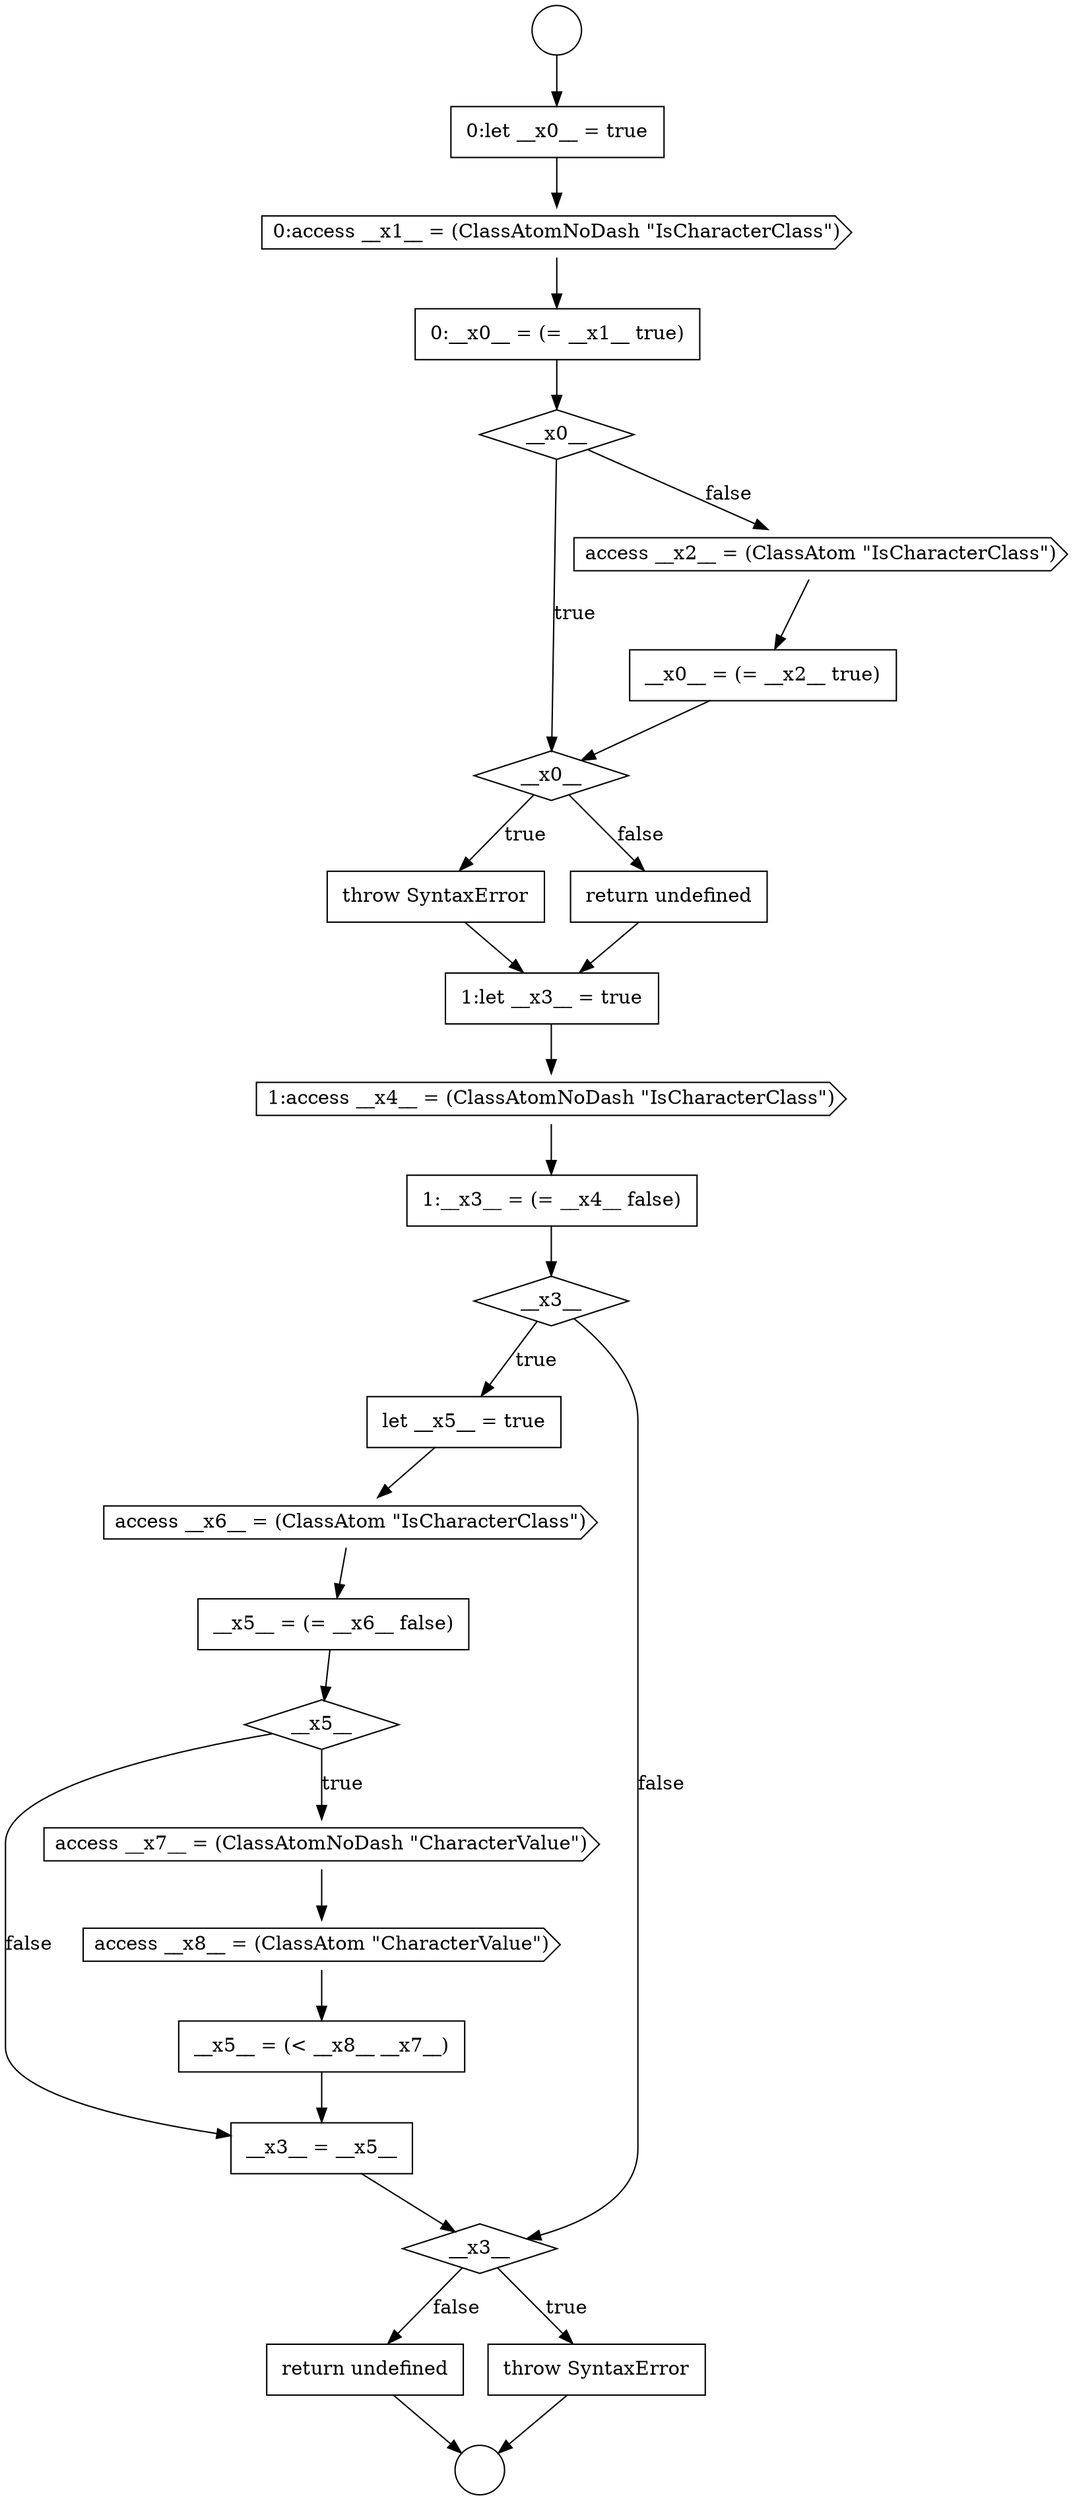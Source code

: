 digraph {
  node20534 [shape=circle label=" " color="black" fillcolor="white" style=filled]
  node20537 [shape=cds, label=<<font color="black">0:access __x1__ = (ClassAtomNoDash &quot;IsCharacterClass&quot;)</font>> color="black" fillcolor="white" style=filled]
  node20556 [shape=none, margin=0, label=<<font color="black">
    <table border="0" cellborder="1" cellspacing="0" cellpadding="10">
      <tr><td align="left">__x3__ = __x5__</td></tr>
    </table>
  </font>> color="black" fillcolor="white" style=filled]
  node20541 [shape=none, margin=0, label=<<font color="black">
    <table border="0" cellborder="1" cellspacing="0" cellpadding="10">
      <tr><td align="left">__x0__ = (= __x2__ true)</td></tr>
    </table>
  </font>> color="black" fillcolor="white" style=filled]
  node20551 [shape=none, margin=0, label=<<font color="black">
    <table border="0" cellborder="1" cellspacing="0" cellpadding="10">
      <tr><td align="left">__x5__ = (= __x6__ false)</td></tr>
    </table>
  </font>> color="black" fillcolor="white" style=filled]
  node20547 [shape=none, margin=0, label=<<font color="black">
    <table border="0" cellborder="1" cellspacing="0" cellpadding="10">
      <tr><td align="left">1:__x3__ = (= __x4__ false)</td></tr>
    </table>
  </font>> color="black" fillcolor="white" style=filled]
  node20550 [shape=cds, label=<<font color="black">access __x6__ = (ClassAtom &quot;IsCharacterClass&quot;)</font>> color="black" fillcolor="white" style=filled]
  node20546 [shape=cds, label=<<font color="black">1:access __x4__ = (ClassAtomNoDash &quot;IsCharacterClass&quot;)</font>> color="black" fillcolor="white" style=filled]
  node20549 [shape=none, margin=0, label=<<font color="black">
    <table border="0" cellborder="1" cellspacing="0" cellpadding="10">
      <tr><td align="left">let __x5__ = true</td></tr>
    </table>
  </font>> color="black" fillcolor="white" style=filled]
  node20554 [shape=cds, label=<<font color="black">access __x8__ = (ClassAtom &quot;CharacterValue&quot;)</font>> color="black" fillcolor="white" style=filled]
  node20539 [shape=diamond, label=<<font color="black">__x0__</font>> color="black" fillcolor="white" style=filled]
  node20545 [shape=none, margin=0, label=<<font color="black">
    <table border="0" cellborder="1" cellspacing="0" cellpadding="10">
      <tr><td align="left">1:let __x3__ = true</td></tr>
    </table>
  </font>> color="black" fillcolor="white" style=filled]
  node20543 [shape=none, margin=0, label=<<font color="black">
    <table border="0" cellborder="1" cellspacing="0" cellpadding="10">
      <tr><td align="left">throw SyntaxError</td></tr>
    </table>
  </font>> color="black" fillcolor="white" style=filled]
  node20552 [shape=diamond, label=<<font color="black">__x5__</font>> color="black" fillcolor="white" style=filled]
  node20535 [shape=circle label=" " color="black" fillcolor="white" style=filled]
  node20548 [shape=diamond, label=<<font color="black">__x3__</font>> color="black" fillcolor="white" style=filled]
  node20559 [shape=none, margin=0, label=<<font color="black">
    <table border="0" cellborder="1" cellspacing="0" cellpadding="10">
      <tr><td align="left">return undefined</td></tr>
    </table>
  </font>> color="black" fillcolor="white" style=filled]
  node20544 [shape=none, margin=0, label=<<font color="black">
    <table border="0" cellborder="1" cellspacing="0" cellpadding="10">
      <tr><td align="left">return undefined</td></tr>
    </table>
  </font>> color="black" fillcolor="white" style=filled]
  node20538 [shape=none, margin=0, label=<<font color="black">
    <table border="0" cellborder="1" cellspacing="0" cellpadding="10">
      <tr><td align="left">0:__x0__ = (= __x1__ true)</td></tr>
    </table>
  </font>> color="black" fillcolor="white" style=filled]
  node20553 [shape=cds, label=<<font color="black">access __x7__ = (ClassAtomNoDash &quot;CharacterValue&quot;)</font>> color="black" fillcolor="white" style=filled]
  node20557 [shape=diamond, label=<<font color="black">__x3__</font>> color="black" fillcolor="white" style=filled]
  node20542 [shape=diamond, label=<<font color="black">__x0__</font>> color="black" fillcolor="white" style=filled]
  node20558 [shape=none, margin=0, label=<<font color="black">
    <table border="0" cellborder="1" cellspacing="0" cellpadding="10">
      <tr><td align="left">throw SyntaxError</td></tr>
    </table>
  </font>> color="black" fillcolor="white" style=filled]
  node20536 [shape=none, margin=0, label=<<font color="black">
    <table border="0" cellborder="1" cellspacing="0" cellpadding="10">
      <tr><td align="left">0:let __x0__ = true</td></tr>
    </table>
  </font>> color="black" fillcolor="white" style=filled]
  node20540 [shape=cds, label=<<font color="black">access __x2__ = (ClassAtom &quot;IsCharacterClass&quot;)</font>> color="black" fillcolor="white" style=filled]
  node20555 [shape=none, margin=0, label=<<font color="black">
    <table border="0" cellborder="1" cellspacing="0" cellpadding="10">
      <tr><td align="left">__x5__ = (&lt; __x8__ __x7__)</td></tr>
    </table>
  </font>> color="black" fillcolor="white" style=filled]
  node20549 -> node20550 [ color="black"]
  node20556 -> node20557 [ color="black"]
  node20554 -> node20555 [ color="black"]
  node20540 -> node20541 [ color="black"]
  node20538 -> node20539 [ color="black"]
  node20559 -> node20535 [ color="black"]
  node20537 -> node20538 [ color="black"]
  node20534 -> node20536 [ color="black"]
  node20550 -> node20551 [ color="black"]
  node20541 -> node20542 [ color="black"]
  node20547 -> node20548 [ color="black"]
  node20545 -> node20546 [ color="black"]
  node20557 -> node20558 [label=<<font color="black">true</font>> color="black"]
  node20557 -> node20559 [label=<<font color="black">false</font>> color="black"]
  node20542 -> node20543 [label=<<font color="black">true</font>> color="black"]
  node20542 -> node20544 [label=<<font color="black">false</font>> color="black"]
  node20553 -> node20554 [ color="black"]
  node20551 -> node20552 [ color="black"]
  node20548 -> node20549 [label=<<font color="black">true</font>> color="black"]
  node20548 -> node20557 [label=<<font color="black">false</font>> color="black"]
  node20546 -> node20547 [ color="black"]
  node20552 -> node20553 [label=<<font color="black">true</font>> color="black"]
  node20552 -> node20556 [label=<<font color="black">false</font>> color="black"]
  node20558 -> node20535 [ color="black"]
  node20536 -> node20537 [ color="black"]
  node20544 -> node20545 [ color="black"]
  node20555 -> node20556 [ color="black"]
  node20539 -> node20542 [label=<<font color="black">true</font>> color="black"]
  node20539 -> node20540 [label=<<font color="black">false</font>> color="black"]
  node20543 -> node20545 [ color="black"]
}
